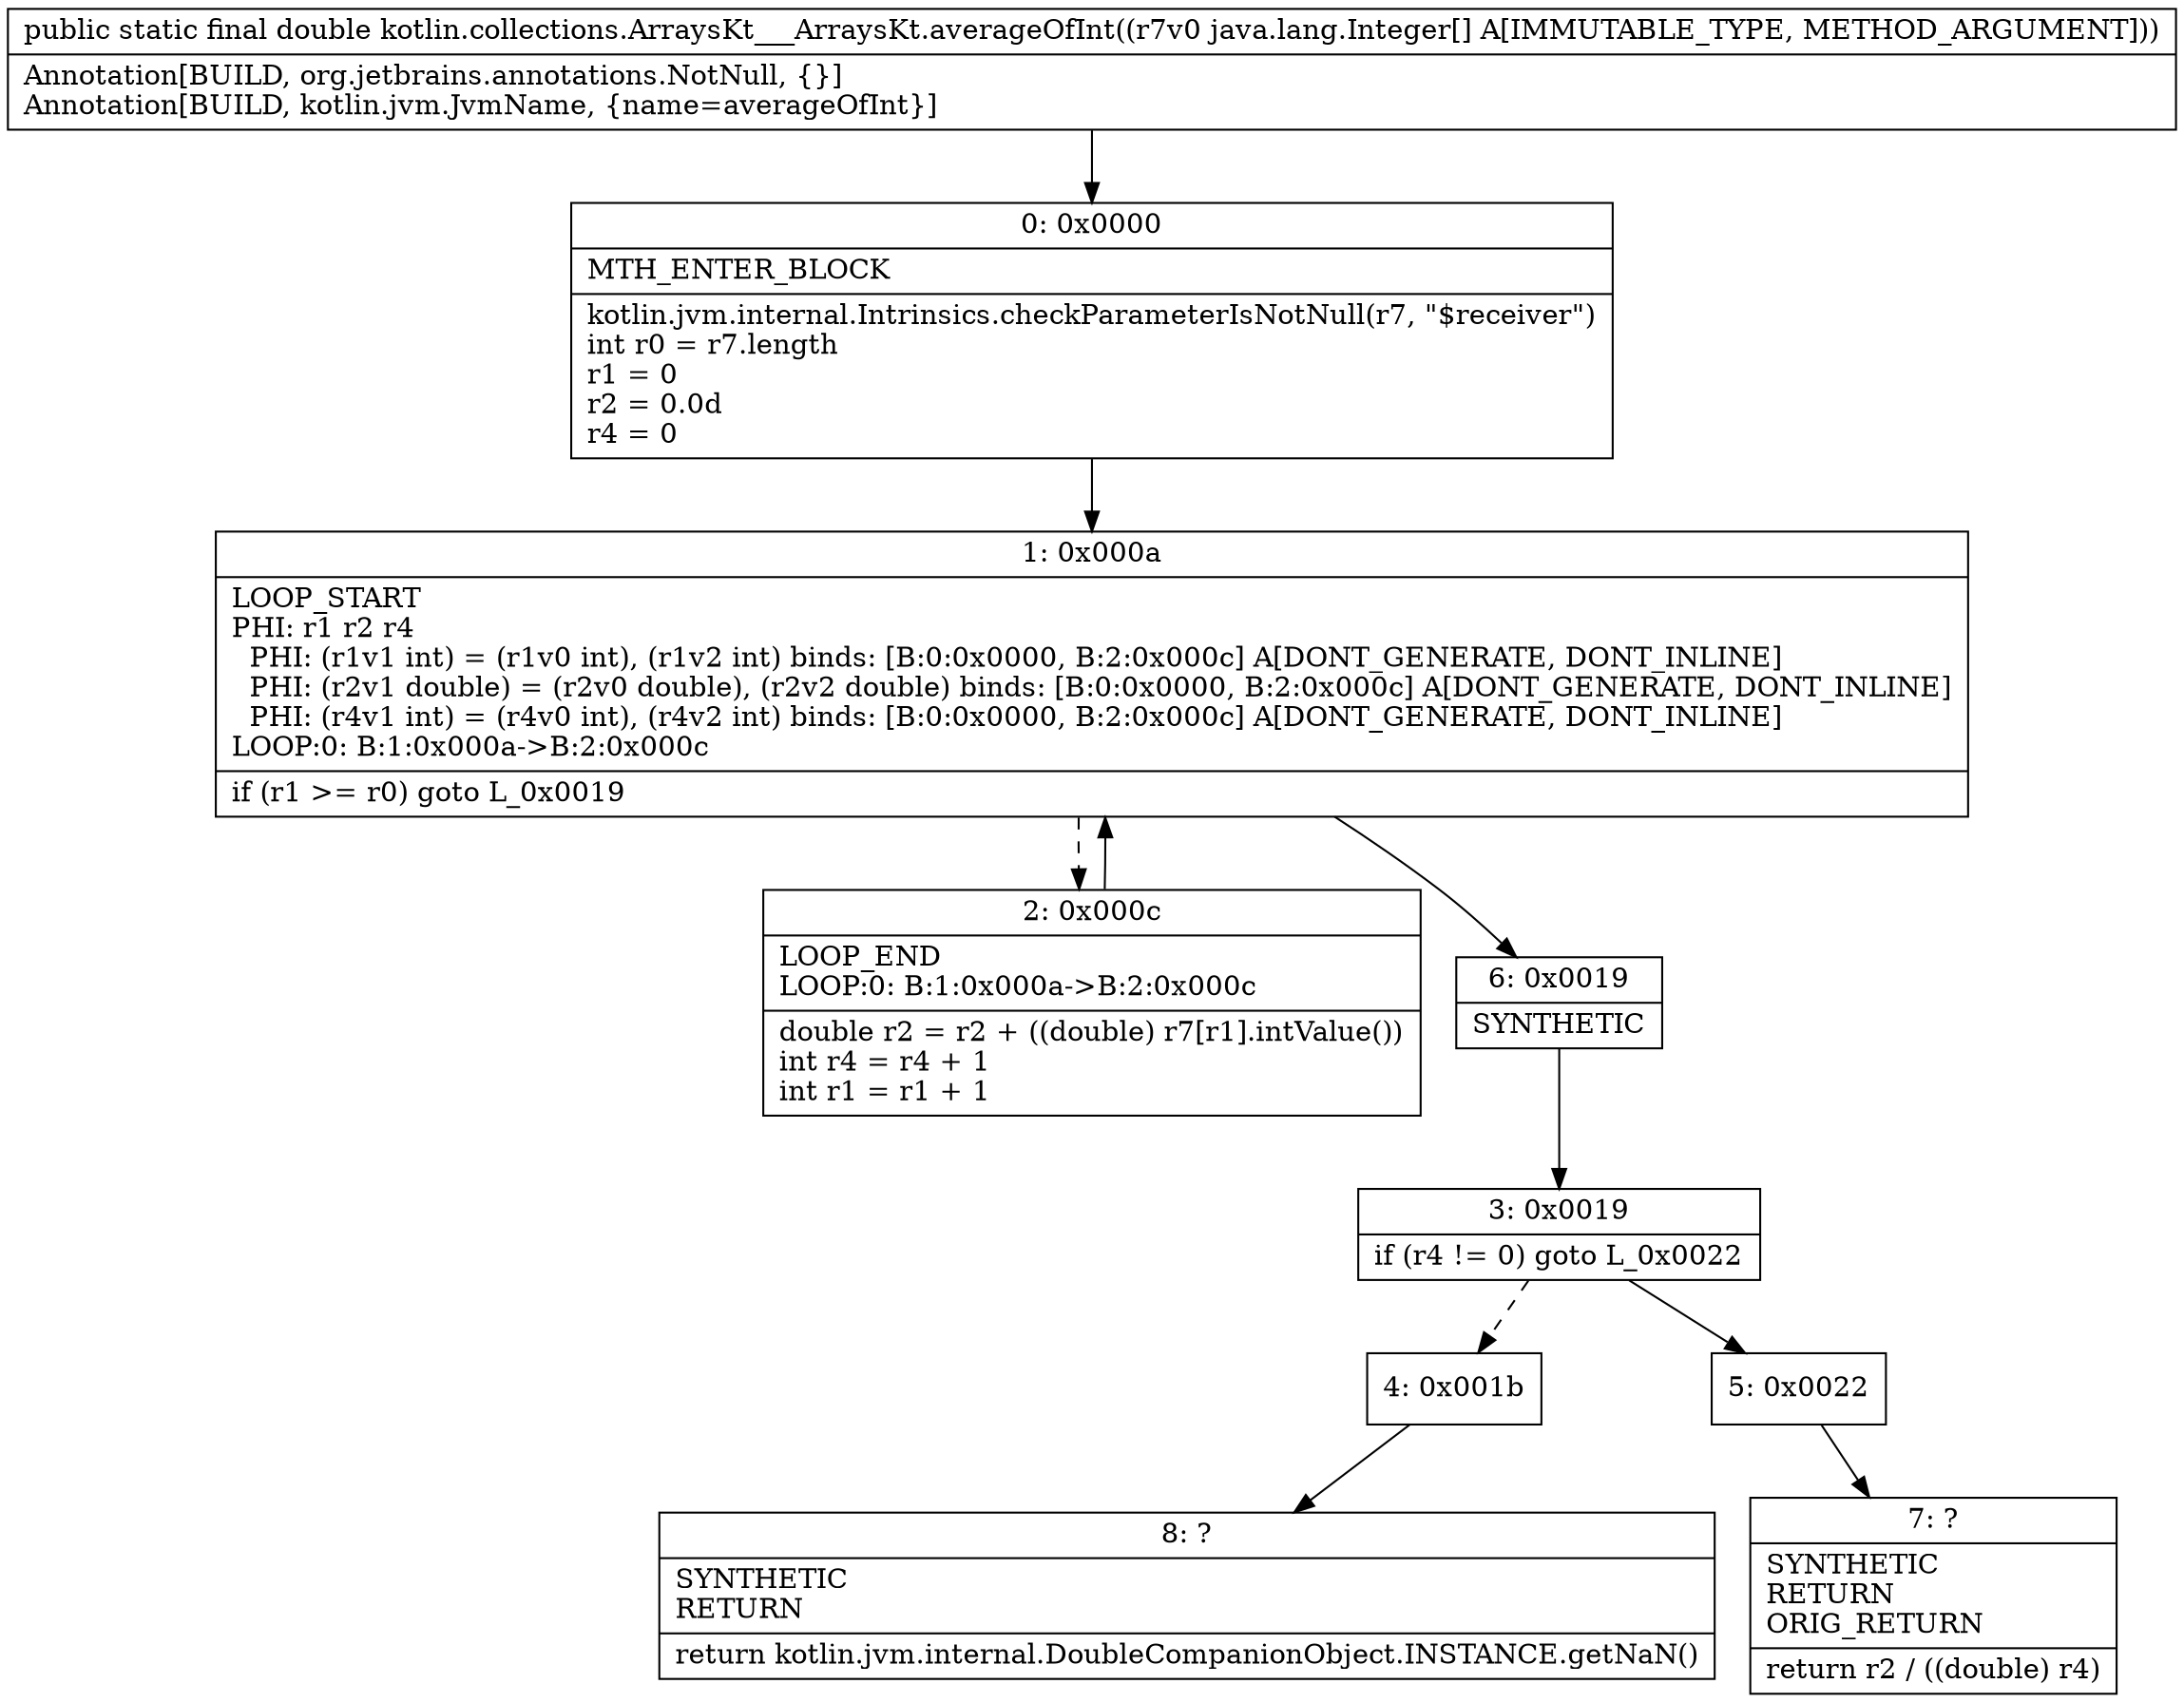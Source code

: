 digraph "CFG forkotlin.collections.ArraysKt___ArraysKt.averageOfInt([Ljava\/lang\/Integer;)D" {
Node_0 [shape=record,label="{0\:\ 0x0000|MTH_ENTER_BLOCK\l|kotlin.jvm.internal.Intrinsics.checkParameterIsNotNull(r7, \"$receiver\")\lint r0 = r7.length\lr1 = 0\lr2 = 0.0d\lr4 = 0\l}"];
Node_1 [shape=record,label="{1\:\ 0x000a|LOOP_START\lPHI: r1 r2 r4 \l  PHI: (r1v1 int) = (r1v0 int), (r1v2 int) binds: [B:0:0x0000, B:2:0x000c] A[DONT_GENERATE, DONT_INLINE]\l  PHI: (r2v1 double) = (r2v0 double), (r2v2 double) binds: [B:0:0x0000, B:2:0x000c] A[DONT_GENERATE, DONT_INLINE]\l  PHI: (r4v1 int) = (r4v0 int), (r4v2 int) binds: [B:0:0x0000, B:2:0x000c] A[DONT_GENERATE, DONT_INLINE]\lLOOP:0: B:1:0x000a\-\>B:2:0x000c\l|if (r1 \>= r0) goto L_0x0019\l}"];
Node_2 [shape=record,label="{2\:\ 0x000c|LOOP_END\lLOOP:0: B:1:0x000a\-\>B:2:0x000c\l|double r2 = r2 + ((double) r7[r1].intValue())\lint r4 = r4 + 1\lint r1 = r1 + 1\l}"];
Node_3 [shape=record,label="{3\:\ 0x0019|if (r4 != 0) goto L_0x0022\l}"];
Node_4 [shape=record,label="{4\:\ 0x001b}"];
Node_5 [shape=record,label="{5\:\ 0x0022}"];
Node_6 [shape=record,label="{6\:\ 0x0019|SYNTHETIC\l}"];
Node_7 [shape=record,label="{7\:\ ?|SYNTHETIC\lRETURN\lORIG_RETURN\l|return r2 \/ ((double) r4)\l}"];
Node_8 [shape=record,label="{8\:\ ?|SYNTHETIC\lRETURN\l|return kotlin.jvm.internal.DoubleCompanionObject.INSTANCE.getNaN()\l}"];
MethodNode[shape=record,label="{public static final double kotlin.collections.ArraysKt___ArraysKt.averageOfInt((r7v0 java.lang.Integer[] A[IMMUTABLE_TYPE, METHOD_ARGUMENT]))  | Annotation[BUILD, org.jetbrains.annotations.NotNull, \{\}]\lAnnotation[BUILD, kotlin.jvm.JvmName, \{name=averageOfInt\}]\l}"];
MethodNode -> Node_0;
Node_0 -> Node_1;
Node_1 -> Node_2[style=dashed];
Node_1 -> Node_6;
Node_2 -> Node_1;
Node_3 -> Node_4[style=dashed];
Node_3 -> Node_5;
Node_4 -> Node_8;
Node_5 -> Node_7;
Node_6 -> Node_3;
}

